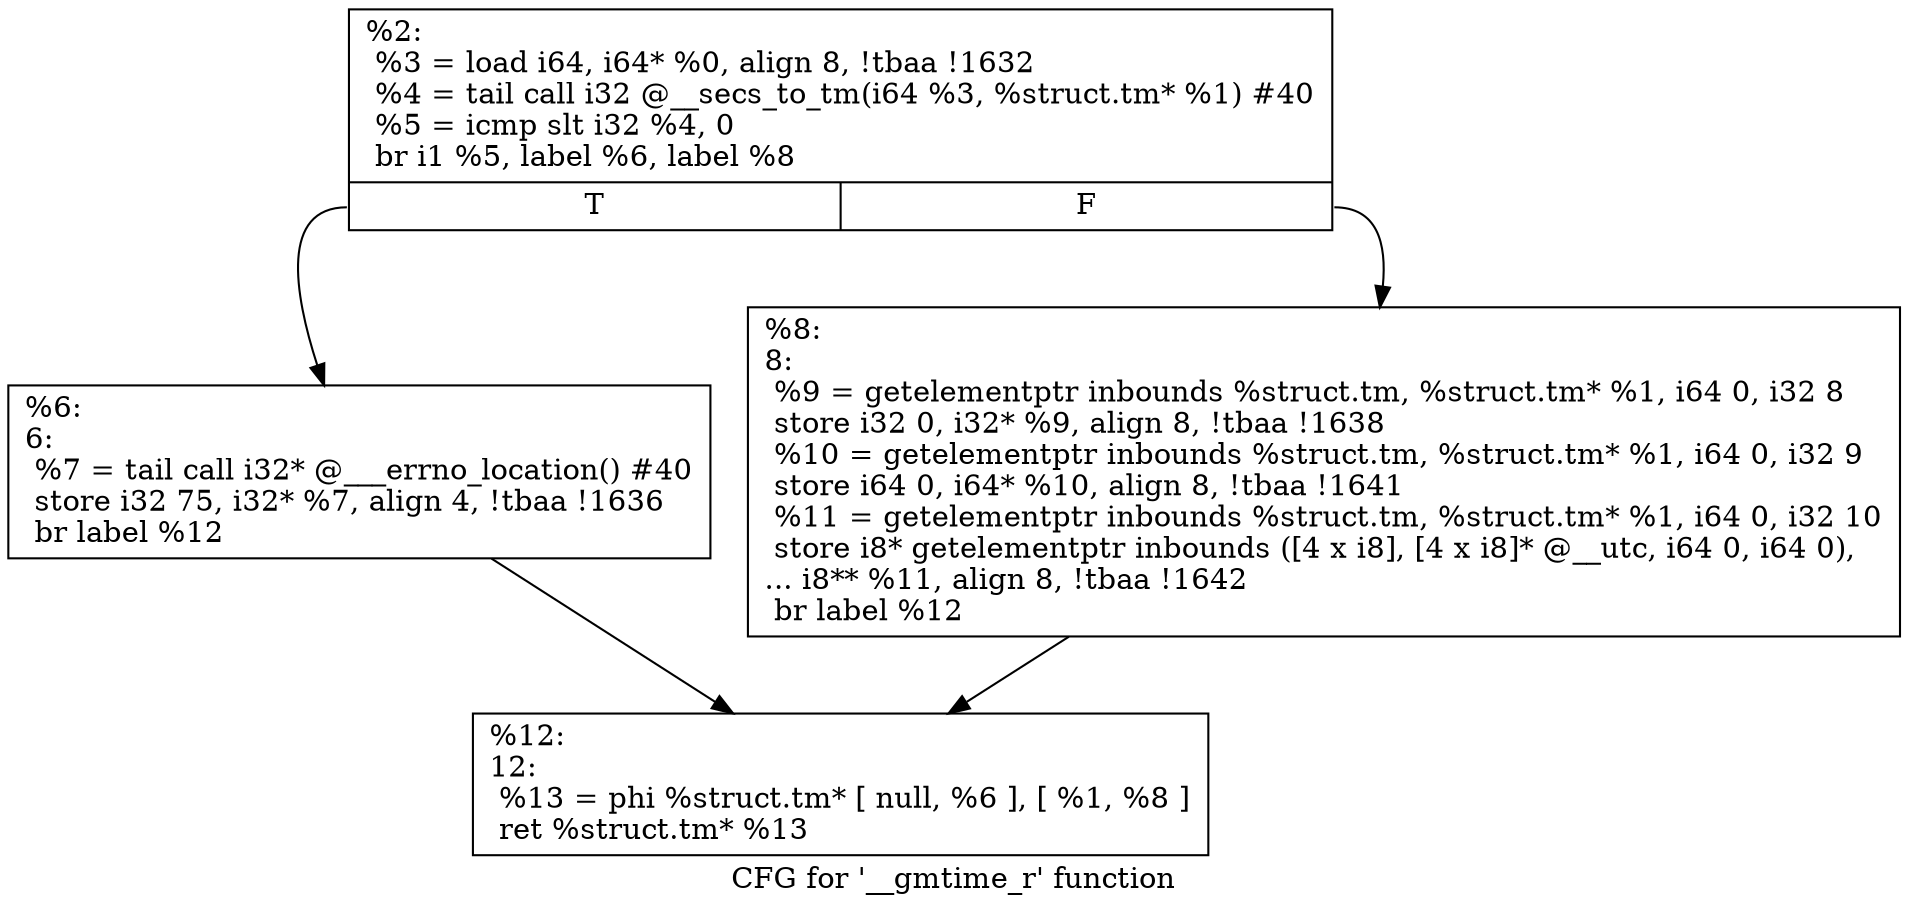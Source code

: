 digraph "CFG for '__gmtime_r' function" {
	label="CFG for '__gmtime_r' function";

	Node0x1727ab0 [shape=record,label="{%2:\l  %3 = load i64, i64* %0, align 8, !tbaa !1632\l  %4 = tail call i32 @__secs_to_tm(i64 %3, %struct.tm* %1) #40\l  %5 = icmp slt i32 %4, 0\l  br i1 %5, label %6, label %8\l|{<s0>T|<s1>F}}"];
	Node0x1727ab0:s0 -> Node0x1727f60;
	Node0x1727ab0:s1 -> Node0x1727fb0;
	Node0x1727f60 [shape=record,label="{%6:\l6:                                                \l  %7 = tail call i32* @___errno_location() #40\l  store i32 75, i32* %7, align 4, !tbaa !1636\l  br label %12\l}"];
	Node0x1727f60 -> Node0x1728000;
	Node0x1727fb0 [shape=record,label="{%8:\l8:                                                \l  %9 = getelementptr inbounds %struct.tm, %struct.tm* %1, i64 0, i32 8\l  store i32 0, i32* %9, align 8, !tbaa !1638\l  %10 = getelementptr inbounds %struct.tm, %struct.tm* %1, i64 0, i32 9\l  store i64 0, i64* %10, align 8, !tbaa !1641\l  %11 = getelementptr inbounds %struct.tm, %struct.tm* %1, i64 0, i32 10\l  store i8* getelementptr inbounds ([4 x i8], [4 x i8]* @__utc, i64 0, i64 0),\l... i8** %11, align 8, !tbaa !1642\l  br label %12\l}"];
	Node0x1727fb0 -> Node0x1728000;
	Node0x1728000 [shape=record,label="{%12:\l12:                                               \l  %13 = phi %struct.tm* [ null, %6 ], [ %1, %8 ]\l  ret %struct.tm* %13\l}"];
}
